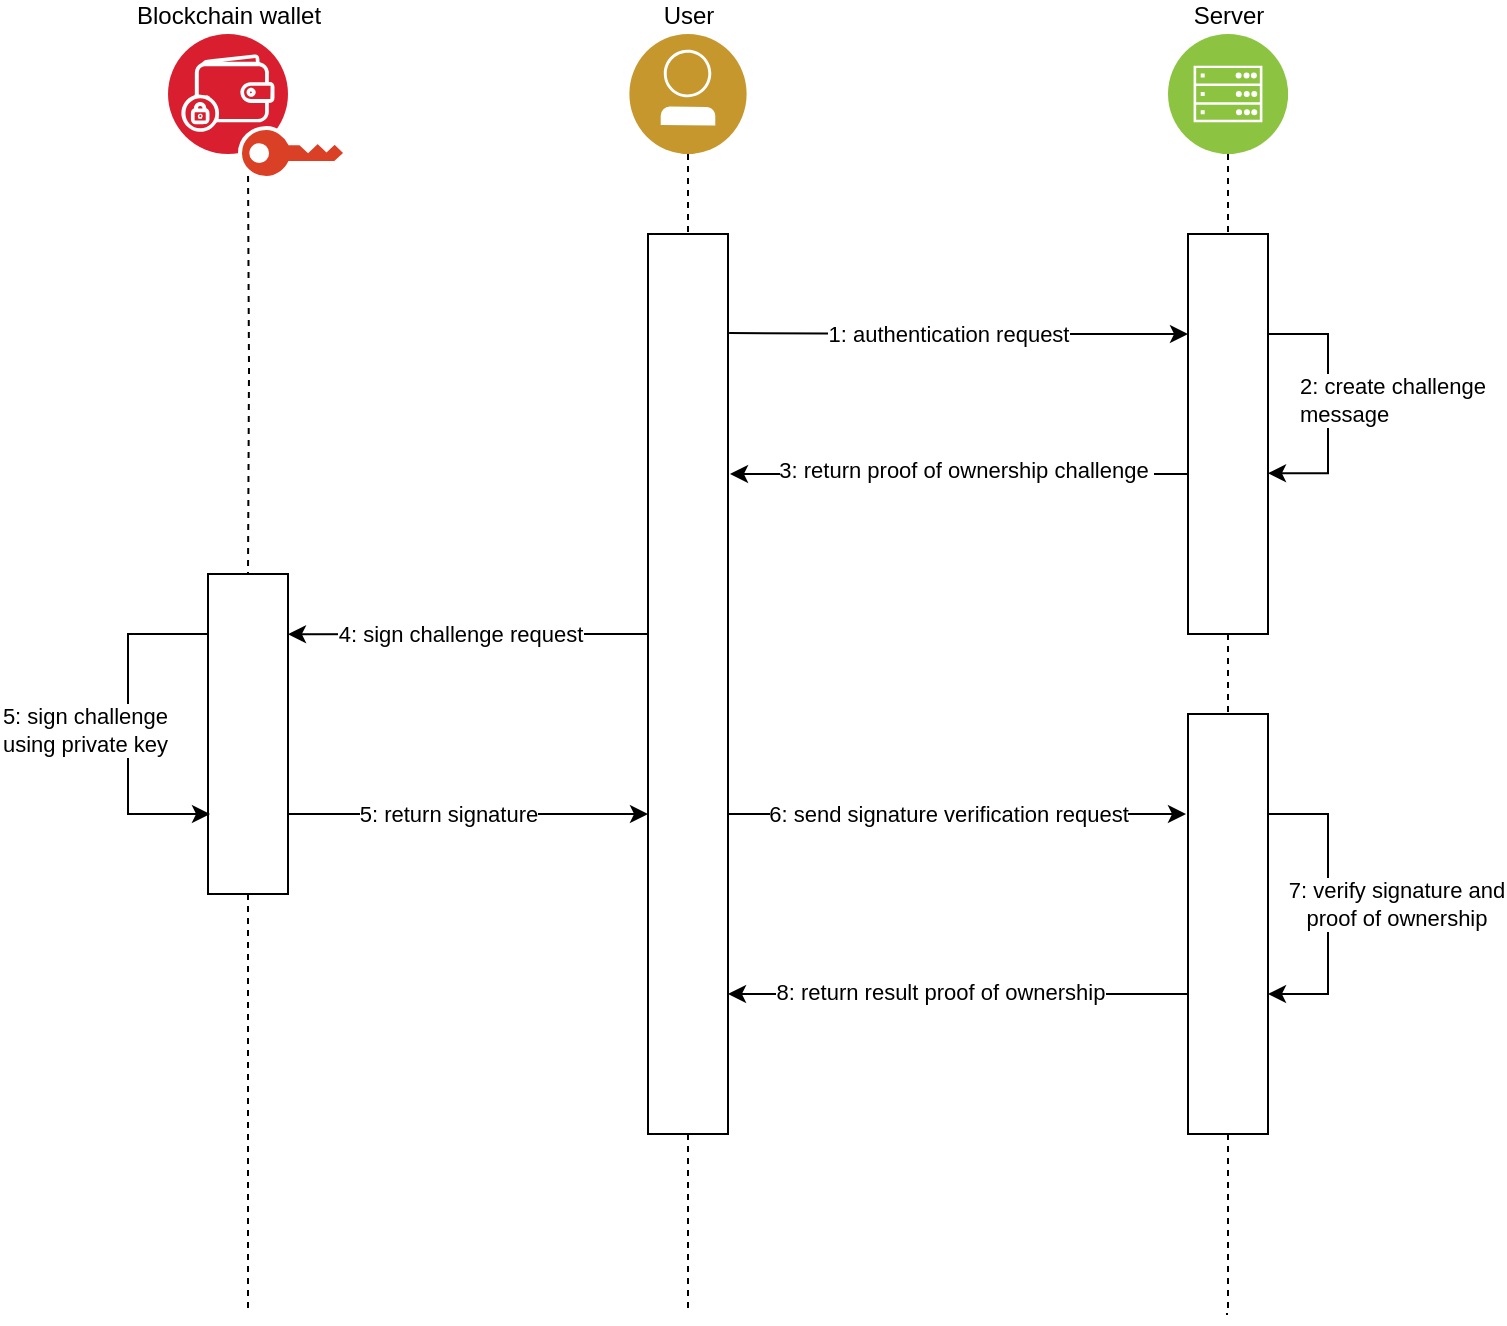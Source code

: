 <mxfile version="21.6.5" type="device">
  <diagram name="Seite-1" id="ZQ3ikfZNi-QzSDGIb_J3">
    <mxGraphModel dx="1198" dy="1089" grid="1" gridSize="10" guides="1" tooltips="1" connect="1" arrows="1" fold="1" page="1" pageScale="1" pageWidth="827" pageHeight="1169" math="0" shadow="0">
      <root>
        <mxCell id="0" />
        <mxCell id="1" parent="0" />
        <mxCell id="HoBC95rg8Yf5UBeSWaIH-95" value="" style="group" vertex="1" connectable="0" parent="1">
          <mxGeometry x="940" y="262" width="600" height="645" as="geometry" />
        </mxCell>
        <mxCell id="HoBC95rg8Yf5UBeSWaIH-42" style="edgeStyle=orthogonalEdgeStyle;rounded=0;orthogonalLoop=1;jettySize=auto;html=1;endArrow=none;endFill=0;dashed=1;" edge="1" parent="HoBC95rg8Yf5UBeSWaIH-95" source="HoBC95rg8Yf5UBeSWaIH-72">
          <mxGeometry relative="1" as="geometry">
            <mxPoint x="549" y="640" as="targetPoint" />
            <Array as="points">
              <mxPoint x="550" y="630" />
              <mxPoint x="550" y="630" />
            </Array>
          </mxGeometry>
        </mxCell>
        <mxCell id="HoBC95rg8Yf5UBeSWaIH-43" value="Server" style="image;aspect=fixed;perimeter=ellipsePerimeter;html=1;align=center;shadow=0;dashed=0;fontColor=#000000;labelBackgroundColor=none;fontSize=12;spacingTop=3;image=img/lib/ibm/infrastructure/mobile_backend.svg;labelPosition=center;verticalLabelPosition=top;verticalAlign=bottom;" vertex="1" parent="HoBC95rg8Yf5UBeSWaIH-95">
          <mxGeometry x="520" width="60" height="60" as="geometry" />
        </mxCell>
        <mxCell id="HoBC95rg8Yf5UBeSWaIH-44" style="edgeStyle=orthogonalEdgeStyle;rounded=0;orthogonalLoop=1;jettySize=auto;html=1;endArrow=none;endFill=0;dashed=1;" edge="1" parent="HoBC95rg8Yf5UBeSWaIH-95" source="HoBC95rg8Yf5UBeSWaIH-53">
          <mxGeometry relative="1" as="geometry">
            <mxPoint x="280" y="640" as="targetPoint" />
          </mxGeometry>
        </mxCell>
        <mxCell id="HoBC95rg8Yf5UBeSWaIH-45" value="User" style="image;aspect=fixed;perimeter=ellipsePerimeter;html=1;align=center;shadow=0;dashed=0;fontColor=#000000;labelBackgroundColor=none;fontSize=12;spacingTop=3;image=img/lib/ibm/blockchain/blockchain_developer.svg;labelPosition=center;verticalLabelPosition=top;verticalAlign=bottom;" vertex="1" parent="HoBC95rg8Yf5UBeSWaIH-95">
          <mxGeometry x="250" width="60" height="60" as="geometry" />
        </mxCell>
        <mxCell id="HoBC95rg8Yf5UBeSWaIH-46" value="" style="edgeStyle=orthogonalEdgeStyle;rounded=0;orthogonalLoop=1;jettySize=auto;html=1;endArrow=none;endFill=0;dashed=1;" edge="1" parent="HoBC95rg8Yf5UBeSWaIH-95" source="HoBC95rg8Yf5UBeSWaIH-45" target="HoBC95rg8Yf5UBeSWaIH-53">
          <mxGeometry relative="1" as="geometry">
            <mxPoint x="280" y="630" as="targetPoint" />
            <mxPoint x="280" y="60" as="sourcePoint" />
          </mxGeometry>
        </mxCell>
        <mxCell id="HoBC95rg8Yf5UBeSWaIH-53" value="" style="rounded=0;whiteSpace=wrap;html=1;" vertex="1" parent="HoBC95rg8Yf5UBeSWaIH-95">
          <mxGeometry x="260" y="100" width="40" height="450" as="geometry" />
        </mxCell>
        <mxCell id="HoBC95rg8Yf5UBeSWaIH-54" value="" style="edgeStyle=orthogonalEdgeStyle;rounded=0;orthogonalLoop=1;jettySize=auto;html=1;endArrow=none;endFill=0;dashed=1;" edge="1" parent="HoBC95rg8Yf5UBeSWaIH-95" source="HoBC95rg8Yf5UBeSWaIH-43" target="HoBC95rg8Yf5UBeSWaIH-57">
          <mxGeometry relative="1" as="geometry">
            <mxPoint x="550" y="640" as="targetPoint" />
            <mxPoint x="550" y="60" as="sourcePoint" />
          </mxGeometry>
        </mxCell>
        <mxCell id="HoBC95rg8Yf5UBeSWaIH-76" style="edgeStyle=orthogonalEdgeStyle;rounded=0;orthogonalLoop=1;jettySize=auto;html=1;exitX=0;exitY=0.25;exitDx=0;exitDy=0;entryX=1.014;entryY=0.11;entryDx=0;entryDy=0;entryPerimeter=0;startArrow=classic;startFill=1;endArrow=none;endFill=0;" edge="1" parent="HoBC95rg8Yf5UBeSWaIH-95" source="HoBC95rg8Yf5UBeSWaIH-57" target="HoBC95rg8Yf5UBeSWaIH-53">
          <mxGeometry relative="1" as="geometry" />
        </mxCell>
        <mxCell id="HoBC95rg8Yf5UBeSWaIH-77" value="1: authentication request" style="edgeLabel;html=1;align=center;verticalAlign=middle;resizable=0;points=[];" vertex="1" connectable="0" parent="HoBC95rg8Yf5UBeSWaIH-76">
          <mxGeometry x="-0.083" relative="1" as="geometry">
            <mxPoint x="-15" as="offset" />
          </mxGeometry>
        </mxCell>
        <mxCell id="HoBC95rg8Yf5UBeSWaIH-80" style="edgeStyle=orthogonalEdgeStyle;rounded=0;orthogonalLoop=1;jettySize=auto;html=1;exitX=0;exitY=0.5;exitDx=0;exitDy=0;" edge="1" parent="HoBC95rg8Yf5UBeSWaIH-95" source="HoBC95rg8Yf5UBeSWaIH-57">
          <mxGeometry relative="1" as="geometry">
            <mxPoint x="301" y="220" as="targetPoint" />
            <Array as="points">
              <mxPoint x="530" y="220" />
              <mxPoint x="301" y="220" />
            </Array>
          </mxGeometry>
        </mxCell>
        <mxCell id="HoBC95rg8Yf5UBeSWaIH-81" value="3: return proof of ownership challenge&amp;nbsp;" style="edgeLabel;html=1;align=center;verticalAlign=middle;resizable=0;points=[];" vertex="1" connectable="0" parent="HoBC95rg8Yf5UBeSWaIH-80">
          <mxGeometry x="-0.094" y="-2" relative="1" as="geometry">
            <mxPoint x="-18" as="offset" />
          </mxGeometry>
        </mxCell>
        <mxCell id="HoBC95rg8Yf5UBeSWaIH-57" value="" style="rounded=0;whiteSpace=wrap;html=1;" vertex="1" parent="HoBC95rg8Yf5UBeSWaIH-95">
          <mxGeometry x="530" y="100" width="40" height="200" as="geometry" />
        </mxCell>
        <mxCell id="HoBC95rg8Yf5UBeSWaIH-60" style="edgeStyle=orthogonalEdgeStyle;rounded=0;orthogonalLoop=1;jettySize=auto;html=1;endArrow=none;endFill=0;dashed=1;" edge="1" parent="HoBC95rg8Yf5UBeSWaIH-95" source="HoBC95rg8Yf5UBeSWaIH-63">
          <mxGeometry relative="1" as="geometry">
            <mxPoint x="60" y="640" as="targetPoint" />
          </mxGeometry>
        </mxCell>
        <mxCell id="HoBC95rg8Yf5UBeSWaIH-86" style="edgeStyle=orthogonalEdgeStyle;rounded=0;orthogonalLoop=1;jettySize=auto;html=1;exitX=1;exitY=0.75;exitDx=0;exitDy=0;" edge="1" parent="HoBC95rg8Yf5UBeSWaIH-95" source="HoBC95rg8Yf5UBeSWaIH-63">
          <mxGeometry relative="1" as="geometry">
            <mxPoint x="260" y="390" as="targetPoint" />
            <Array as="points">
              <mxPoint x="80" y="390" />
              <mxPoint x="260" y="390" />
            </Array>
          </mxGeometry>
        </mxCell>
        <mxCell id="HoBC95rg8Yf5UBeSWaIH-87" value="5: return signature" style="edgeLabel;html=1;align=center;verticalAlign=middle;resizable=0;points=[];" vertex="1" connectable="0" parent="HoBC95rg8Yf5UBeSWaIH-86">
          <mxGeometry x="-0.427" y="-1" relative="1" as="geometry">
            <mxPoint x="28" y="-1" as="offset" />
          </mxGeometry>
        </mxCell>
        <mxCell id="HoBC95rg8Yf5UBeSWaIH-63" value="" style="rounded=0;whiteSpace=wrap;html=1;" vertex="1" parent="HoBC95rg8Yf5UBeSWaIH-95">
          <mxGeometry x="40" y="270" width="40" height="160" as="geometry" />
        </mxCell>
        <mxCell id="HoBC95rg8Yf5UBeSWaIH-82" style="edgeStyle=orthogonalEdgeStyle;rounded=0;orthogonalLoop=1;jettySize=auto;html=1;entryX=1;entryY=0.188;entryDx=0;entryDy=0;entryPerimeter=0;" edge="1" parent="HoBC95rg8Yf5UBeSWaIH-95" source="HoBC95rg8Yf5UBeSWaIH-53" target="HoBC95rg8Yf5UBeSWaIH-63">
          <mxGeometry relative="1" as="geometry">
            <Array as="points">
              <mxPoint x="210" y="300" />
              <mxPoint x="210" y="300" />
            </Array>
          </mxGeometry>
        </mxCell>
        <mxCell id="HoBC95rg8Yf5UBeSWaIH-83" value="4: sign challenge request" style="edgeLabel;html=1;align=center;verticalAlign=middle;resizable=0;points=[];" vertex="1" connectable="0" parent="HoBC95rg8Yf5UBeSWaIH-82">
          <mxGeometry x="0.042" y="2" relative="1" as="geometry">
            <mxPoint y="-2" as="offset" />
          </mxGeometry>
        </mxCell>
        <mxCell id="HoBC95rg8Yf5UBeSWaIH-64" value="" style="edgeStyle=orthogonalEdgeStyle;rounded=0;orthogonalLoop=1;jettySize=auto;html=1;endArrow=none;endFill=0;dashed=1;" edge="1" parent="HoBC95rg8Yf5UBeSWaIH-95" target="HoBC95rg8Yf5UBeSWaIH-63">
          <mxGeometry relative="1" as="geometry">
            <mxPoint x="320" y="705" as="targetPoint" />
            <mxPoint x="60" y="65" as="sourcePoint" />
          </mxGeometry>
        </mxCell>
        <mxCell id="HoBC95rg8Yf5UBeSWaIH-65" value="" style="group;movable=1;resizable=1;rotatable=1;deletable=1;editable=1;locked=0;connectable=1;" vertex="1" connectable="0" parent="HoBC95rg8Yf5UBeSWaIH-95">
          <mxGeometry x="20" width="89" height="72" as="geometry" />
        </mxCell>
        <mxCell id="HoBC95rg8Yf5UBeSWaIH-66" value="Blockchain wallet" style="image;aspect=fixed;perimeter=ellipsePerimeter;html=1;align=center;shadow=0;dashed=0;fontColor=#000000;labelBackgroundColor=none;fontSize=12;spacingTop=3;image=img/lib/ibm/blockchain/wallet.svg;labelPosition=center;verticalLabelPosition=top;verticalAlign=bottom;" vertex="1" parent="HoBC95rg8Yf5UBeSWaIH-65">
          <mxGeometry width="60" height="60" as="geometry" />
        </mxCell>
        <mxCell id="HoBC95rg8Yf5UBeSWaIH-67" value="" style="sketch=0;pointerEvents=1;shadow=0;dashed=0;html=1;strokeColor=#FFFFFF;labelPosition=center;verticalLabelPosition=bottom;verticalAlign=top;outlineConnect=0;align=center;shape=mxgraph.office.security.key_permissions;fillColor=#DA4026;rotation=-90;strokeWidth=2;" vertex="1" parent="HoBC95rg8Yf5UBeSWaIH-65">
          <mxGeometry x="50" y="33" width="25" height="53" as="geometry" />
        </mxCell>
        <mxCell id="HoBC95rg8Yf5UBeSWaIH-78" style="edgeStyle=orthogonalEdgeStyle;rounded=0;orthogonalLoop=1;jettySize=auto;html=1;exitX=1;exitY=0.25;exitDx=0;exitDy=0;entryX=1;entryY=0.598;entryDx=0;entryDy=0;entryPerimeter=0;" edge="1" parent="HoBC95rg8Yf5UBeSWaIH-95" source="HoBC95rg8Yf5UBeSWaIH-57" target="HoBC95rg8Yf5UBeSWaIH-57">
          <mxGeometry relative="1" as="geometry">
            <mxPoint x="570" y="140.05" as="sourcePoint" />
            <mxPoint x="580" y="220" as="targetPoint" />
            <Array as="points">
              <mxPoint x="600" y="150" />
              <mxPoint x="600" y="220" />
            </Array>
          </mxGeometry>
        </mxCell>
        <mxCell id="HoBC95rg8Yf5UBeSWaIH-79" value="2: create challenge&lt;br&gt;message" style="edgeLabel;html=1;align=left;verticalAlign=middle;resizable=0;points=[];labelPosition=right;verticalLabelPosition=middle;" vertex="1" connectable="0" parent="HoBC95rg8Yf5UBeSWaIH-78">
          <mxGeometry y="4" relative="1" as="geometry">
            <mxPoint x="-20" y="-2" as="offset" />
          </mxGeometry>
        </mxCell>
        <mxCell id="HoBC95rg8Yf5UBeSWaIH-84" style="edgeStyle=orthogonalEdgeStyle;rounded=0;orthogonalLoop=1;jettySize=auto;html=1;" edge="1" parent="HoBC95rg8Yf5UBeSWaIH-95">
          <mxGeometry relative="1" as="geometry">
            <mxPoint x="40" y="300" as="sourcePoint" />
            <mxPoint x="41" y="390" as="targetPoint" />
            <Array as="points">
              <mxPoint y="300" />
              <mxPoint y="390" />
              <mxPoint x="41" y="390" />
            </Array>
          </mxGeometry>
        </mxCell>
        <mxCell id="HoBC95rg8Yf5UBeSWaIH-85" value="5: sign challenge &lt;br&gt;&lt;span style=&quot;text-align: left;&quot;&gt;using private key&lt;/span&gt;" style="edgeLabel;html=1;align=right;verticalAlign=middle;resizable=0;points=[];labelPosition=left;verticalLabelPosition=middle;" vertex="1" connectable="0" parent="HoBC95rg8Yf5UBeSWaIH-84">
          <mxGeometry x="0.063" y="2" relative="1" as="geometry">
            <mxPoint x="18" y="-3" as="offset" />
          </mxGeometry>
        </mxCell>
        <mxCell id="HoBC95rg8Yf5UBeSWaIH-88" value="" style="edgeStyle=orthogonalEdgeStyle;rounded=0;orthogonalLoop=1;jettySize=auto;html=1;endArrow=none;endFill=0;dashed=1;" edge="1" parent="HoBC95rg8Yf5UBeSWaIH-95" source="HoBC95rg8Yf5UBeSWaIH-57" target="HoBC95rg8Yf5UBeSWaIH-72">
          <mxGeometry relative="1" as="geometry">
            <mxPoint x="550" y="640" as="targetPoint" />
            <Array as="points" />
            <mxPoint x="550" y="300" as="sourcePoint" />
          </mxGeometry>
        </mxCell>
        <mxCell id="HoBC95rg8Yf5UBeSWaIH-93" style="edgeStyle=orthogonalEdgeStyle;rounded=0;orthogonalLoop=1;jettySize=auto;html=1;exitX=0.007;exitY=0.699;exitDx=0;exitDy=0;exitPerimeter=0;" edge="1" parent="HoBC95rg8Yf5UBeSWaIH-95" source="HoBC95rg8Yf5UBeSWaIH-72">
          <mxGeometry relative="1" as="geometry">
            <mxPoint x="300" y="480" as="targetPoint" />
            <Array as="points">
              <mxPoint x="530" y="480" />
            </Array>
          </mxGeometry>
        </mxCell>
        <mxCell id="HoBC95rg8Yf5UBeSWaIH-94" value="8: return result proof of ownership" style="edgeLabel;html=1;align=center;verticalAlign=middle;resizable=0;points=[];" vertex="1" connectable="0" parent="HoBC95rg8Yf5UBeSWaIH-93">
          <mxGeometry x="0.101" y="4" relative="1" as="geometry">
            <mxPoint x="-1" y="-5" as="offset" />
          </mxGeometry>
        </mxCell>
        <mxCell id="HoBC95rg8Yf5UBeSWaIH-72" value="" style="rounded=0;whiteSpace=wrap;html=1;" vertex="1" parent="HoBC95rg8Yf5UBeSWaIH-95">
          <mxGeometry x="530" y="340" width="40" height="210" as="geometry" />
        </mxCell>
        <mxCell id="HoBC95rg8Yf5UBeSWaIH-89" style="edgeStyle=orthogonalEdgeStyle;rounded=0;orthogonalLoop=1;jettySize=auto;html=1;" edge="1" parent="HoBC95rg8Yf5UBeSWaIH-95" source="HoBC95rg8Yf5UBeSWaIH-53">
          <mxGeometry relative="1" as="geometry">
            <mxPoint x="529" y="390" as="targetPoint" />
            <Array as="points">
              <mxPoint x="360" y="390" />
              <mxPoint x="360" y="390" />
            </Array>
          </mxGeometry>
        </mxCell>
        <mxCell id="HoBC95rg8Yf5UBeSWaIH-90" value="6: send signature verification request" style="edgeLabel;html=1;align=center;verticalAlign=middle;resizable=0;points=[];" vertex="1" connectable="0" parent="HoBC95rg8Yf5UBeSWaIH-89">
          <mxGeometry x="-0.2" y="2" relative="1" as="geometry">
            <mxPoint x="18" y="2" as="offset" />
          </mxGeometry>
        </mxCell>
        <mxCell id="HoBC95rg8Yf5UBeSWaIH-91" style="edgeStyle=orthogonalEdgeStyle;rounded=0;orthogonalLoop=1;jettySize=auto;html=1;exitX=1;exitY=0.25;exitDx=0;exitDy=0;" edge="1" parent="HoBC95rg8Yf5UBeSWaIH-95" source="HoBC95rg8Yf5UBeSWaIH-72">
          <mxGeometry relative="1" as="geometry">
            <mxPoint x="570" y="480" as="targetPoint" />
            <Array as="points">
              <mxPoint x="600" y="390" />
              <mxPoint x="600" y="480" />
            </Array>
          </mxGeometry>
        </mxCell>
        <mxCell id="HoBC95rg8Yf5UBeSWaIH-92" value="7: verify signature and&lt;br style=&quot;border-color: var(--border-color); text-align: left;&quot;&gt;&lt;span style=&quot;text-align: left;&quot;&gt;proof of ownership&lt;/span&gt;" style="edgeLabel;html=1;align=center;verticalAlign=middle;resizable=0;points=[];" vertex="1" connectable="0" parent="HoBC95rg8Yf5UBeSWaIH-91">
          <mxGeometry x="0.054" y="1" relative="1" as="geometry">
            <mxPoint x="33" y="-3" as="offset" />
          </mxGeometry>
        </mxCell>
      </root>
    </mxGraphModel>
  </diagram>
</mxfile>
